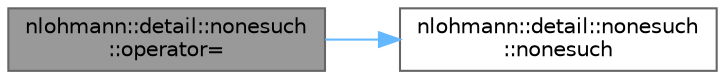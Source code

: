 digraph "nlohmann::detail::nonesuch::operator="
{
 // LATEX_PDF_SIZE
  bgcolor="transparent";
  edge [fontname=Helvetica,fontsize=10,labelfontname=Helvetica,labelfontsize=10];
  node [fontname=Helvetica,fontsize=10,shape=box,height=0.2,width=0.4];
  rankdir="LR";
  Node1 [id="Node000001",label="nlohmann::detail::nonesuch\l::operator=",height=0.2,width=0.4,color="gray40", fillcolor="grey60", style="filled", fontcolor="black",tooltip=" "];
  Node1 -> Node2 [id="edge1_Node000001_Node000002",color="steelblue1",style="solid",tooltip=" "];
  Node2 [id="Node000002",label="nlohmann::detail::nonesuch\l::nonesuch",height=0.2,width=0.4,color="grey40", fillcolor="white", style="filled",URL="$structnlohmann_1_1detail_1_1nonesuch.html#a6fe87da966856c6cb06617940d90f010",tooltip=" "];
}
